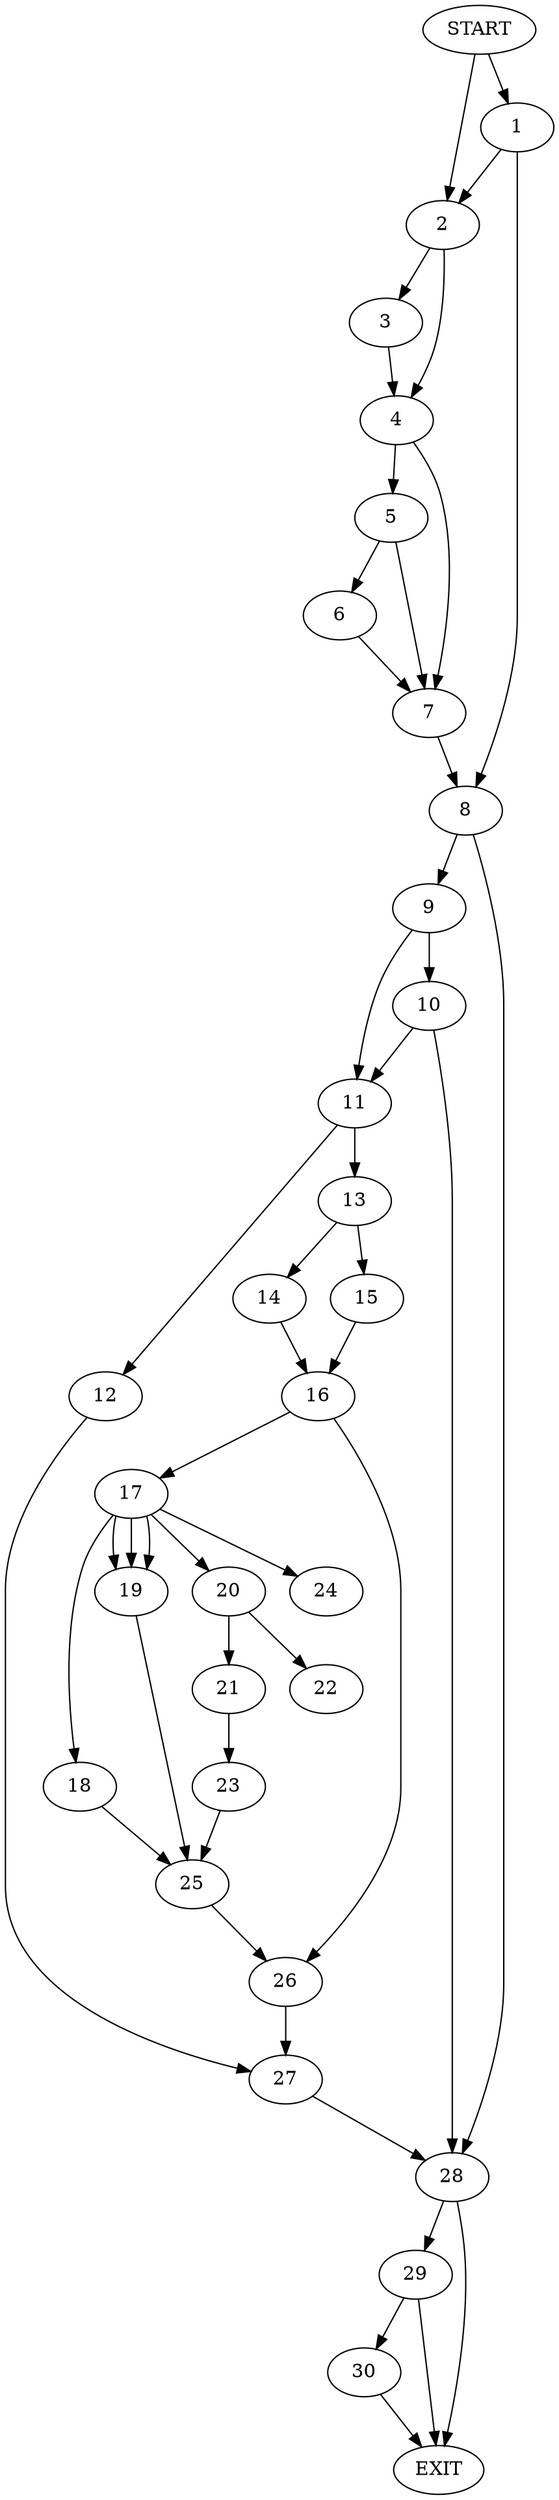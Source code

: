 digraph { 
0 [label="START"];
1;
2;
3;
4;
5;
6;
7;
8;
9;
10;
11;
12;
13;
14;
15;
16;
17;
18;
19;
20;
21;
22;
23;
24;
25;
26;
27;
28;
29;
30;
31[label="EXIT"];
0 -> 2;
0 -> 1;
1 -> 2;
1 -> 8;
2 -> 3;
2 -> 4;
3 -> 4;
4 -> 5;
4 -> 7;
5 -> 6;
5 -> 7;
6 -> 7;
7 -> 8;
8 -> 9;
8 -> 28;
9 -> 10;
9 -> 11;
10 -> 28;
10 -> 11;
11 -> 12;
11 -> 13;
12 -> 27;
13 -> 14;
13 -> 15;
14 -> 16;
15 -> 16;
16 -> 17;
16 -> 26;
17 -> 24;
17 -> 18;
17:s2 -> 19;
17:s3 -> 19;
17:s4 -> 19;
17:s5 -> 20;
18 -> 25;
19 -> 25;
20 -> 21;
20 -> 22;
21 -> 23;
23 -> 25;
25 -> 26;
26 -> 27;
27 -> 28;
28 -> 29;
28 -> 31;
29 -> 31;
29 -> 30;
30 -> 31;
}